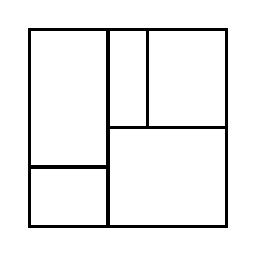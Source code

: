 \begin{tikzpicture}[very thick, scale=.5]
    \draw (0,3/2) rectangle (2,5);
    \draw (0,0) rectangle (2,3/2);
    \draw (2,5/2) rectangle (3,5);
    \draw (3,5/2) rectangle (5,5);
    \draw (2,0) rectangle (5,5/2);
\end{tikzpicture}
